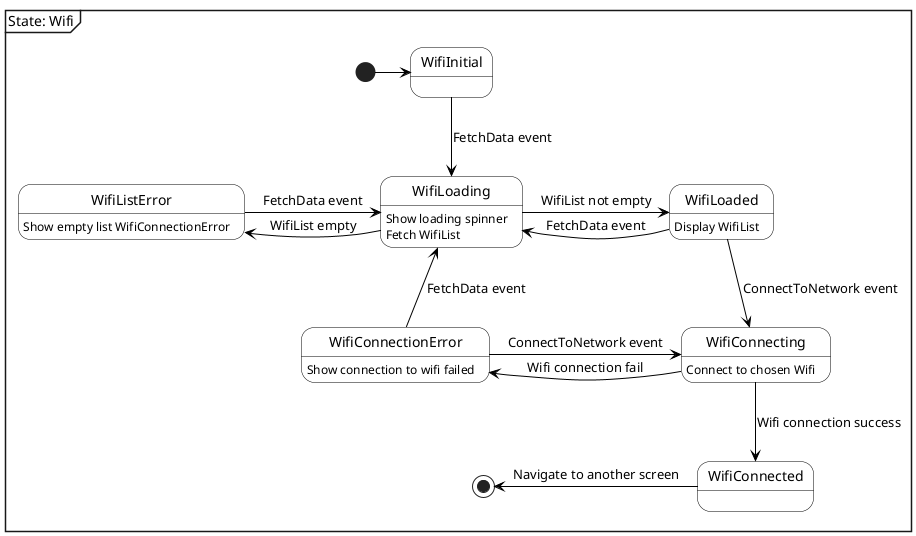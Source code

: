 @startuml

skinparam state {
  BackgroundColor White
  BorderColor Black
  ArrowColor Black
}

mainframe State: Wifi

[*] -right-> WifiInitial
WifiInitial -down-> WifiLoading: FetchData event
WifiLoading -right-> WifiLoaded: WifiList not empty
WifiLoaded -left-> WifiLoading: FetchData event
WifiLoading -left-> WifiListError: WifiList empty
WifiListError -right-> WifiLoading: FetchData event 
WifiLoaded -down-> WifiConnecting: ConnectToNetwork event
WifiConnecting -down-> WifiConnected: Wifi connection success
WifiConnecting -left-> WifiConnectionError: Wifi connection fail
WifiConnectionError -right-> WifiConnecting: ConnectToNetwork event
WifiConnectionError -up-> WifiLoading: FetchData event
WifiConnected -left-> [*]: Navigate to another screen

WifiLoading: Show loading spinner
WifiLoading: Fetch WifiList

WifiListError: Show empty list WifiConnectionError

WifiLoaded: Display WifiList

WifiConnectionError: Show connection to wifi failed

WifiConnecting: Connect to chosen Wifi

@enduml